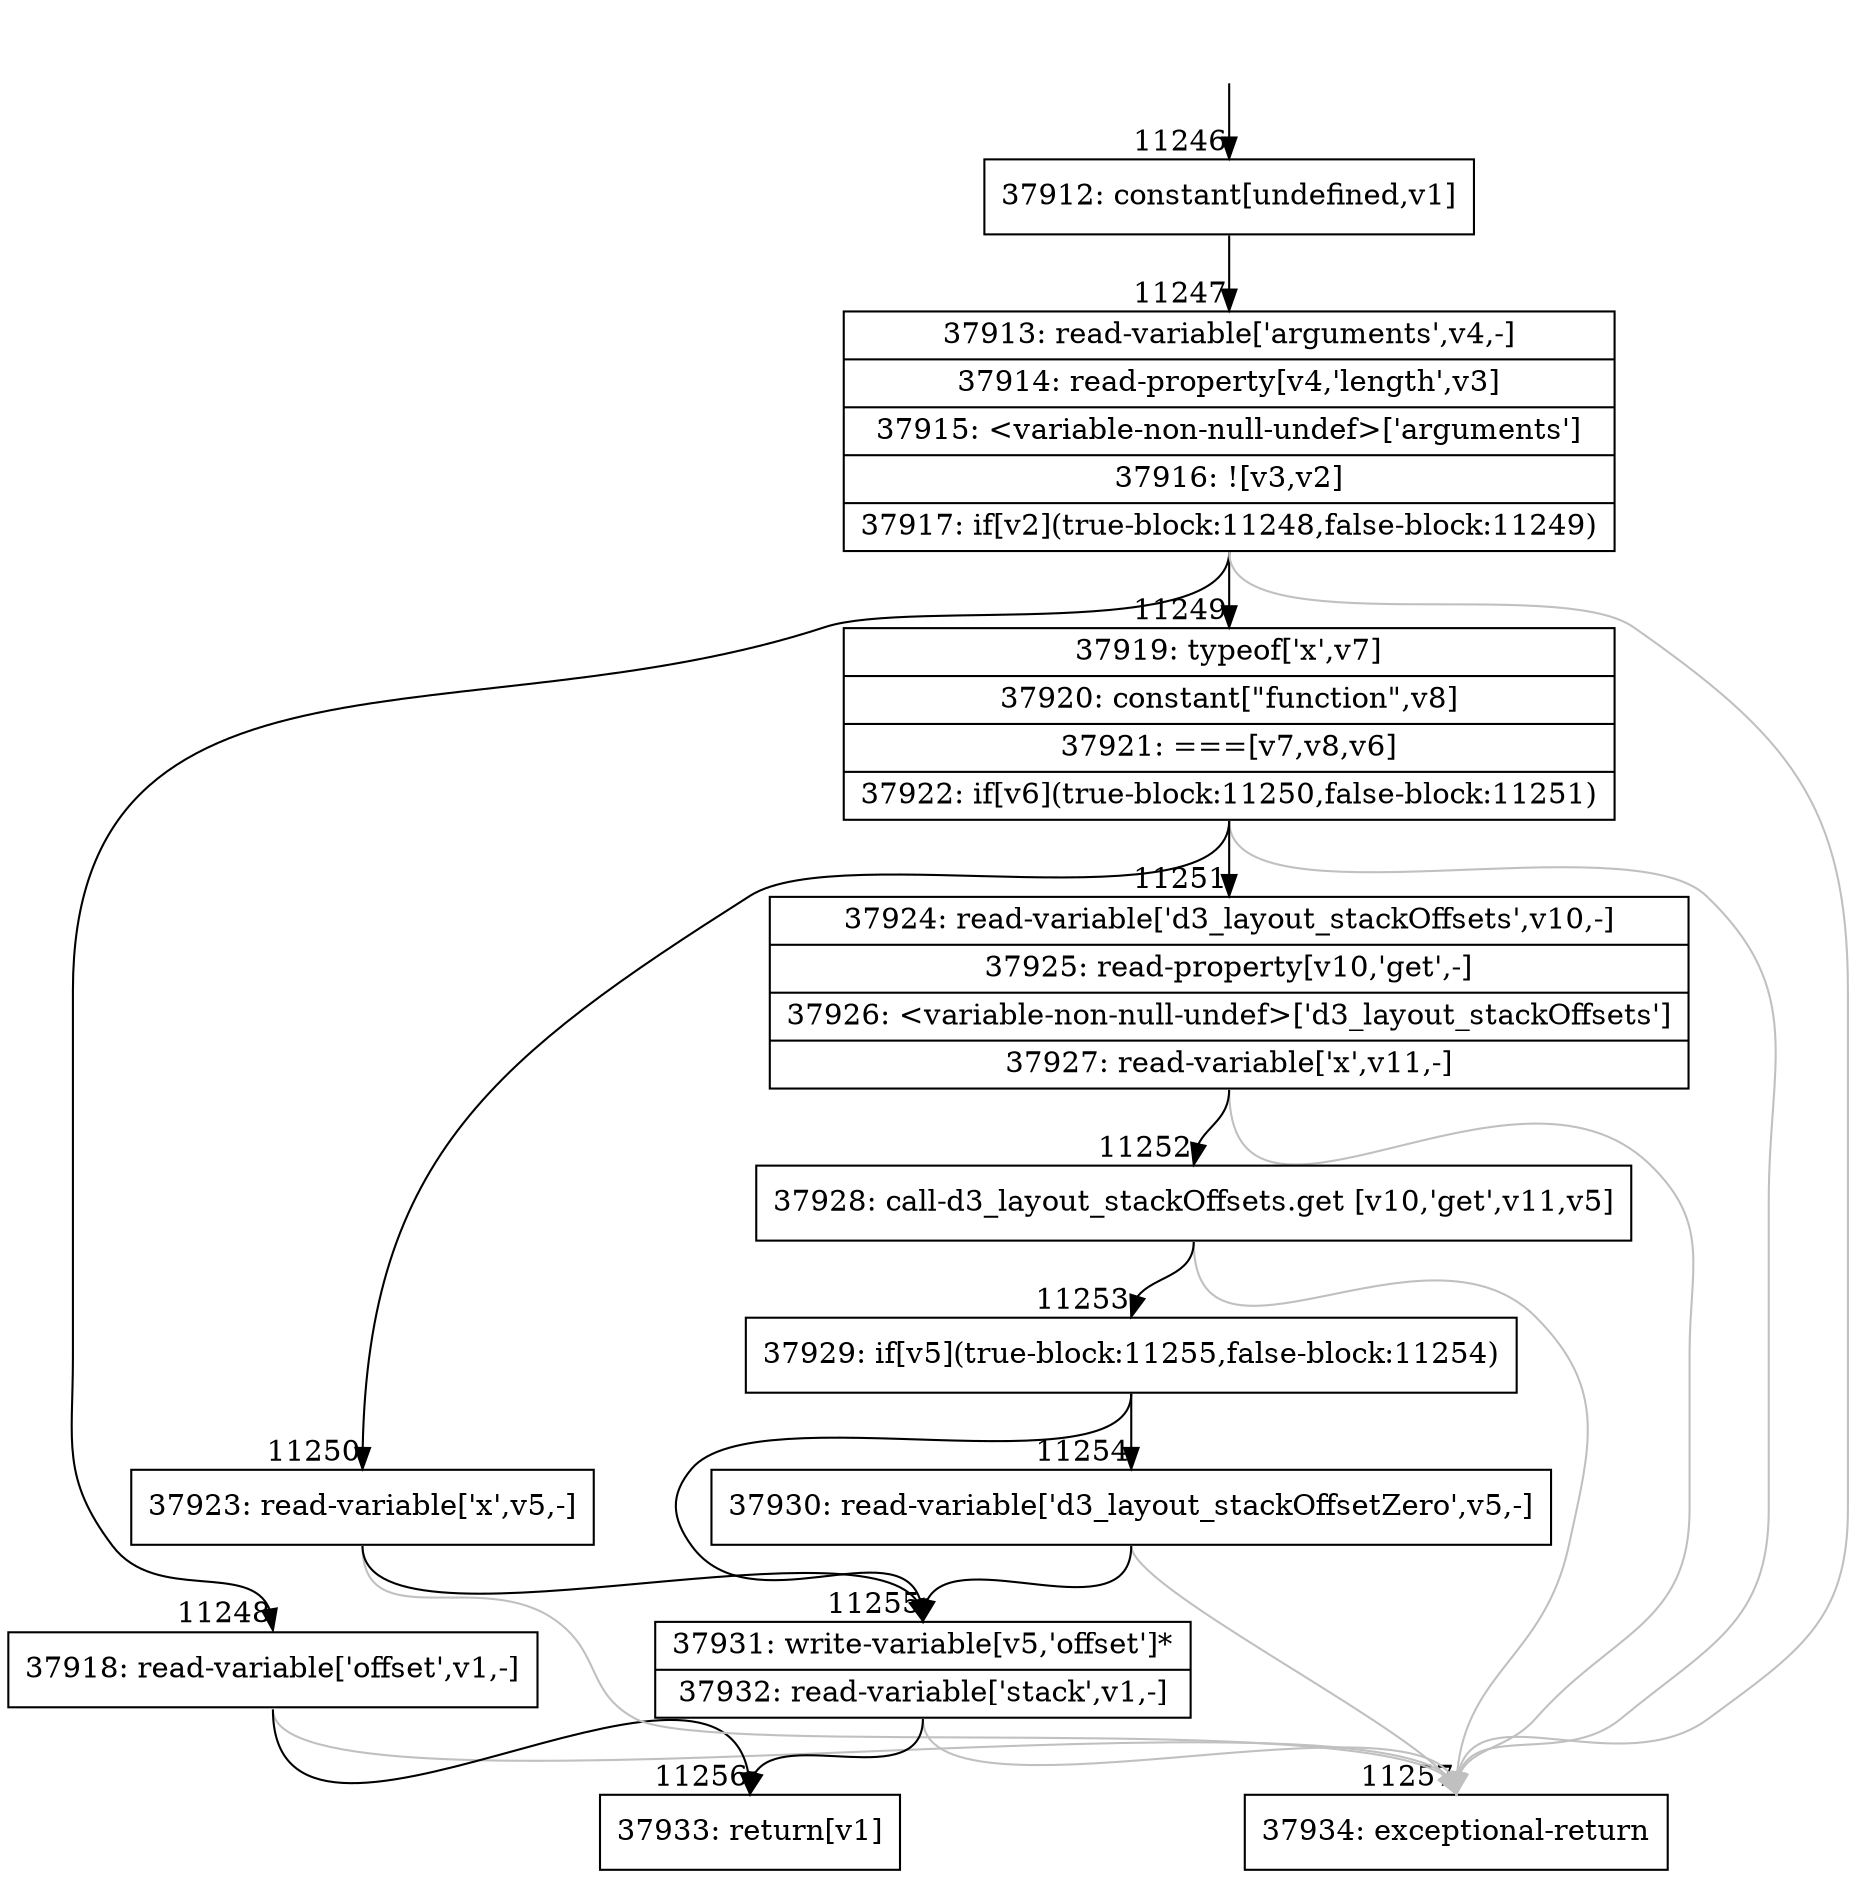 digraph {
rankdir="TD"
BB_entry1036[shape=none,label=""];
BB_entry1036 -> BB11246 [tailport=s, headport=n, headlabel="    11246"]
BB11246 [shape=record label="{37912: constant[undefined,v1]}" ] 
BB11246 -> BB11247 [tailport=s, headport=n, headlabel="      11247"]
BB11247 [shape=record label="{37913: read-variable['arguments',v4,-]|37914: read-property[v4,'length',v3]|37915: \<variable-non-null-undef\>['arguments']|37916: ![v3,v2]|37917: if[v2](true-block:11248,false-block:11249)}" ] 
BB11247 -> BB11248 [tailport=s, headport=n, headlabel="      11248"]
BB11247 -> BB11249 [tailport=s, headport=n, headlabel="      11249"]
BB11247 -> BB11257 [tailport=s, headport=n, color=gray, headlabel="      11257"]
BB11248 [shape=record label="{37918: read-variable['offset',v1,-]}" ] 
BB11248 -> BB11256 [tailport=s, headport=n, headlabel="      11256"]
BB11248 -> BB11257 [tailport=s, headport=n, color=gray]
BB11249 [shape=record label="{37919: typeof['x',v7]|37920: constant[\"function\",v8]|37921: ===[v7,v8,v6]|37922: if[v6](true-block:11250,false-block:11251)}" ] 
BB11249 -> BB11250 [tailport=s, headport=n, headlabel="      11250"]
BB11249 -> BB11251 [tailport=s, headport=n, headlabel="      11251"]
BB11249 -> BB11257 [tailport=s, headport=n, color=gray]
BB11250 [shape=record label="{37923: read-variable['x',v5,-]}" ] 
BB11250 -> BB11255 [tailport=s, headport=n, headlabel="      11255"]
BB11250 -> BB11257 [tailport=s, headport=n, color=gray]
BB11251 [shape=record label="{37924: read-variable['d3_layout_stackOffsets',v10,-]|37925: read-property[v10,'get',-]|37926: \<variable-non-null-undef\>['d3_layout_stackOffsets']|37927: read-variable['x',v11,-]}" ] 
BB11251 -> BB11252 [tailport=s, headport=n, headlabel="      11252"]
BB11251 -> BB11257 [tailport=s, headport=n, color=gray]
BB11252 [shape=record label="{37928: call-d3_layout_stackOffsets.get [v10,'get',v11,v5]}" ] 
BB11252 -> BB11253 [tailport=s, headport=n, headlabel="      11253"]
BB11252 -> BB11257 [tailport=s, headport=n, color=gray]
BB11253 [shape=record label="{37929: if[v5](true-block:11255,false-block:11254)}" ] 
BB11253 -> BB11255 [tailport=s, headport=n]
BB11253 -> BB11254 [tailport=s, headport=n, headlabel="      11254"]
BB11254 [shape=record label="{37930: read-variable['d3_layout_stackOffsetZero',v5,-]}" ] 
BB11254 -> BB11255 [tailport=s, headport=n]
BB11254 -> BB11257 [tailport=s, headport=n, color=gray]
BB11255 [shape=record label="{37931: write-variable[v5,'offset']*|37932: read-variable['stack',v1,-]}" ] 
BB11255 -> BB11256 [tailport=s, headport=n]
BB11255 -> BB11257 [tailport=s, headport=n, color=gray]
BB11256 [shape=record label="{37933: return[v1]}" ] 
BB11257 [shape=record label="{37934: exceptional-return}" ] 
//#$~ 6688
}
